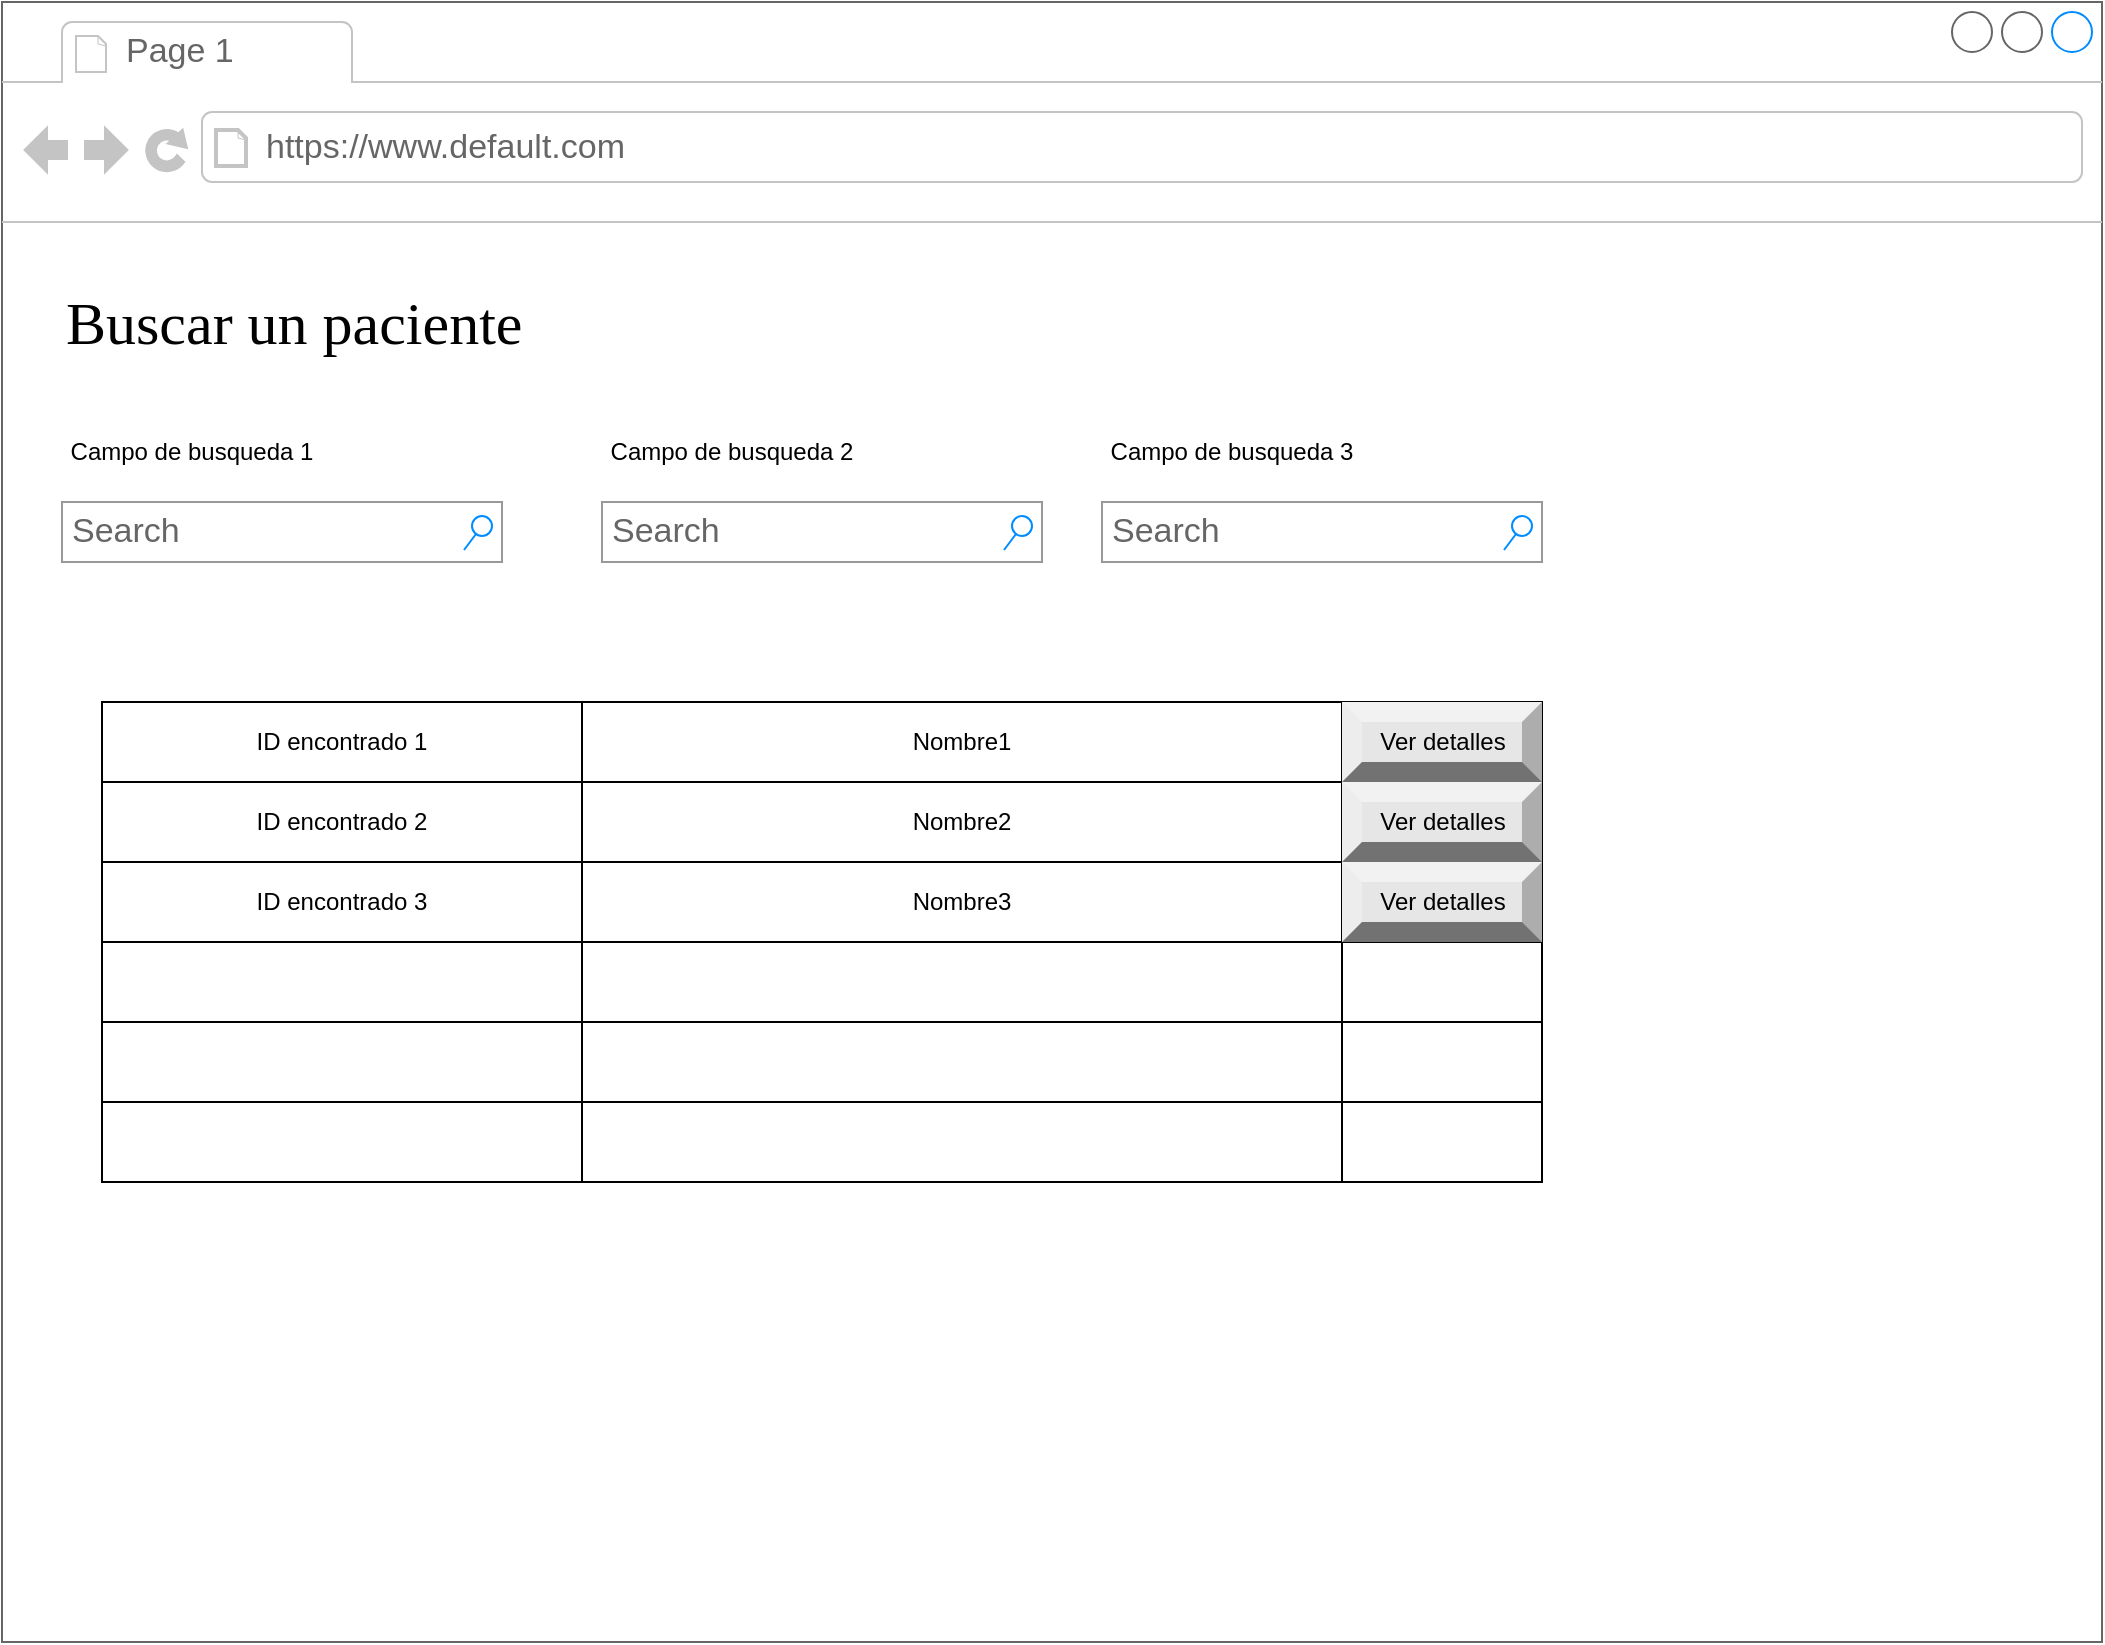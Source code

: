 <mxfile version="16.4.8" type="github">
  <diagram name="Page-1" id="2cc2dc42-3aac-f2a9-1cec-7a8b7cbee084">
    <mxGraphModel dx="770" dy="532" grid="1" gridSize="10" guides="1" tooltips="1" connect="1" arrows="1" fold="1" page="1" pageScale="1" pageWidth="1100" pageHeight="850" background="none" math="0" shadow="0">
      <root>
        <mxCell id="0" />
        <mxCell id="1" parent="0" />
        <mxCell id="7026571954dc6520-1" value="" style="strokeWidth=1;shadow=0;dashed=0;align=center;html=1;shape=mxgraph.mockup.containers.browserWindow;rSize=0;strokeColor=#666666;mainText=,;recursiveResize=0;rounded=0;labelBackgroundColor=none;fontFamily=Verdana;fontSize=12" parent="1" vertex="1">
          <mxGeometry x="30" y="20" width="1050" height="820" as="geometry" />
        </mxCell>
        <mxCell id="7026571954dc6520-2" value="Page 1" style="strokeWidth=1;shadow=0;dashed=0;align=center;html=1;shape=mxgraph.mockup.containers.anchor;fontSize=17;fontColor=#666666;align=left;" parent="7026571954dc6520-1" vertex="1">
          <mxGeometry x="60" y="12" width="110" height="26" as="geometry" />
        </mxCell>
        <mxCell id="7026571954dc6520-3" value="https://www.default.com" style="strokeWidth=1;shadow=0;dashed=0;align=center;html=1;shape=mxgraph.mockup.containers.anchor;rSize=0;fontSize=17;fontColor=#666666;align=left;" parent="7026571954dc6520-1" vertex="1">
          <mxGeometry x="130" y="60" width="250" height="26" as="geometry" />
        </mxCell>
        <mxCell id="7026571954dc6520-4" value="Buscar un paciente" style="text;html=1;points=[];align=left;verticalAlign=top;spacingTop=-4;fontSize=30;fontFamily=Verdana" parent="7026571954dc6520-1" vertex="1">
          <mxGeometry x="30" y="140" width="340" height="50" as="geometry" />
        </mxCell>
        <mxCell id="7026571954dc6520-14" value="Search" style="strokeWidth=1;shadow=0;dashed=0;align=center;html=1;shape=mxgraph.mockup.forms.searchBox;strokeColor=#999999;mainText=;strokeColor2=#008cff;fontColor=#666666;fontSize=17;align=left;spacingLeft=3;rounded=0;labelBackgroundColor=none;" parent="7026571954dc6520-1" vertex="1">
          <mxGeometry x="30" y="250" width="220" height="30" as="geometry" />
        </mxCell>
        <mxCell id="_XVdHEFcjXlAQeL5aByz-1" value="Campo de busqueda 1" style="text;html=1;strokeColor=none;fillColor=none;align=center;verticalAlign=middle;whiteSpace=wrap;rounded=0;" vertex="1" parent="7026571954dc6520-1">
          <mxGeometry x="30" y="210" width="130" height="30" as="geometry" />
        </mxCell>
        <mxCell id="_XVdHEFcjXlAQeL5aByz-2" value="Search" style="strokeWidth=1;shadow=0;dashed=0;align=center;html=1;shape=mxgraph.mockup.forms.searchBox;strokeColor=#999999;mainText=;strokeColor2=#008cff;fontColor=#666666;fontSize=17;align=left;spacingLeft=3;rounded=0;labelBackgroundColor=none;" vertex="1" parent="7026571954dc6520-1">
          <mxGeometry x="300" y="250" width="220" height="30" as="geometry" />
        </mxCell>
        <mxCell id="_XVdHEFcjXlAQeL5aByz-4" value="Campo de busqueda 3" style="text;html=1;strokeColor=none;fillColor=none;align=center;verticalAlign=middle;whiteSpace=wrap;rounded=0;" vertex="1" parent="7026571954dc6520-1">
          <mxGeometry x="550" y="210" width="130" height="30" as="geometry" />
        </mxCell>
        <mxCell id="_XVdHEFcjXlAQeL5aByz-5" value="Search" style="strokeWidth=1;shadow=0;dashed=0;align=center;html=1;shape=mxgraph.mockup.forms.searchBox;strokeColor=#999999;mainText=;strokeColor2=#008cff;fontColor=#666666;fontSize=17;align=left;spacingLeft=3;rounded=0;labelBackgroundColor=none;" vertex="1" parent="7026571954dc6520-1">
          <mxGeometry x="550" y="250" width="220" height="30" as="geometry" />
        </mxCell>
        <mxCell id="_XVdHEFcjXlAQeL5aByz-6" value="" style="shape=table;html=1;whiteSpace=wrap;startSize=0;container=1;collapsible=0;childLayout=tableLayout;" vertex="1" parent="7026571954dc6520-1">
          <mxGeometry x="50" y="350" width="720" height="240" as="geometry" />
        </mxCell>
        <mxCell id="_XVdHEFcjXlAQeL5aByz-7" value="" style="shape=tableRow;horizontal=0;startSize=0;swimlaneHead=0;swimlaneBody=0;top=0;left=0;bottom=0;right=0;collapsible=0;dropTarget=0;fillColor=none;points=[[0,0.5],[1,0.5]];portConstraint=eastwest;" vertex="1" parent="_XVdHEFcjXlAQeL5aByz-6">
          <mxGeometry width="720" height="40" as="geometry" />
        </mxCell>
        <mxCell id="_XVdHEFcjXlAQeL5aByz-8" value="ID encontrado 1" style="shape=partialRectangle;html=1;whiteSpace=wrap;connectable=0;fillColor=none;top=0;left=0;bottom=0;right=0;overflow=hidden;" vertex="1" parent="_XVdHEFcjXlAQeL5aByz-7">
          <mxGeometry width="240" height="40" as="geometry">
            <mxRectangle width="240" height="40" as="alternateBounds" />
          </mxGeometry>
        </mxCell>
        <mxCell id="_XVdHEFcjXlAQeL5aByz-9" value="Nombre1" style="shape=partialRectangle;html=1;whiteSpace=wrap;connectable=0;fillColor=none;top=0;left=0;bottom=0;right=0;overflow=hidden;" vertex="1" parent="_XVdHEFcjXlAQeL5aByz-7">
          <mxGeometry x="240" width="380" height="40" as="geometry">
            <mxRectangle width="380" height="40" as="alternateBounds" />
          </mxGeometry>
        </mxCell>
        <mxCell id="_XVdHEFcjXlAQeL5aByz-10" value="" style="shape=partialRectangle;html=1;whiteSpace=wrap;connectable=0;fillColor=none;top=0;left=0;bottom=0;right=0;overflow=hidden;" vertex="1" parent="_XVdHEFcjXlAQeL5aByz-7">
          <mxGeometry x="620" width="100" height="40" as="geometry">
            <mxRectangle width="100" height="40" as="alternateBounds" />
          </mxGeometry>
        </mxCell>
        <mxCell id="_XVdHEFcjXlAQeL5aByz-11" value="" style="shape=tableRow;horizontal=0;startSize=0;swimlaneHead=0;swimlaneBody=0;top=0;left=0;bottom=0;right=0;collapsible=0;dropTarget=0;fillColor=none;points=[[0,0.5],[1,0.5]];portConstraint=eastwest;" vertex="1" parent="_XVdHEFcjXlAQeL5aByz-6">
          <mxGeometry y="40" width="720" height="40" as="geometry" />
        </mxCell>
        <mxCell id="_XVdHEFcjXlAQeL5aByz-12" value="ID encontrado 2" style="shape=partialRectangle;html=1;whiteSpace=wrap;connectable=0;fillColor=none;top=0;left=0;bottom=0;right=0;overflow=hidden;" vertex="1" parent="_XVdHEFcjXlAQeL5aByz-11">
          <mxGeometry width="240" height="40" as="geometry">
            <mxRectangle width="240" height="40" as="alternateBounds" />
          </mxGeometry>
        </mxCell>
        <mxCell id="_XVdHEFcjXlAQeL5aByz-13" value="Nombre2" style="shape=partialRectangle;html=1;whiteSpace=wrap;connectable=0;fillColor=none;top=0;left=0;bottom=0;right=0;overflow=hidden;" vertex="1" parent="_XVdHEFcjXlAQeL5aByz-11">
          <mxGeometry x="240" width="380" height="40" as="geometry">
            <mxRectangle width="380" height="40" as="alternateBounds" />
          </mxGeometry>
        </mxCell>
        <mxCell id="_XVdHEFcjXlAQeL5aByz-14" value="" style="shape=partialRectangle;html=1;whiteSpace=wrap;connectable=0;fillColor=none;top=0;left=0;bottom=0;right=0;overflow=hidden;" vertex="1" parent="_XVdHEFcjXlAQeL5aByz-11">
          <mxGeometry x="620" width="100" height="40" as="geometry">
            <mxRectangle width="100" height="40" as="alternateBounds" />
          </mxGeometry>
        </mxCell>
        <mxCell id="_XVdHEFcjXlAQeL5aByz-27" style="shape=tableRow;horizontal=0;startSize=0;swimlaneHead=0;swimlaneBody=0;top=0;left=0;bottom=0;right=0;collapsible=0;dropTarget=0;fillColor=none;points=[[0,0.5],[1,0.5]];portConstraint=eastwest;" vertex="1" parent="_XVdHEFcjXlAQeL5aByz-6">
          <mxGeometry y="80" width="720" height="40" as="geometry" />
        </mxCell>
        <mxCell id="_XVdHEFcjXlAQeL5aByz-28" value="&lt;span&gt;ID encontrado 3&lt;/span&gt;" style="shape=partialRectangle;html=1;whiteSpace=wrap;connectable=0;fillColor=none;top=0;left=0;bottom=0;right=0;overflow=hidden;" vertex="1" parent="_XVdHEFcjXlAQeL5aByz-27">
          <mxGeometry width="240" height="40" as="geometry">
            <mxRectangle width="240" height="40" as="alternateBounds" />
          </mxGeometry>
        </mxCell>
        <mxCell id="_XVdHEFcjXlAQeL5aByz-29" value="Nombre3" style="shape=partialRectangle;html=1;whiteSpace=wrap;connectable=0;fillColor=none;top=0;left=0;bottom=0;right=0;overflow=hidden;" vertex="1" parent="_XVdHEFcjXlAQeL5aByz-27">
          <mxGeometry x="240" width="380" height="40" as="geometry">
            <mxRectangle width="380" height="40" as="alternateBounds" />
          </mxGeometry>
        </mxCell>
        <mxCell id="_XVdHEFcjXlAQeL5aByz-30" style="shape=partialRectangle;html=1;whiteSpace=wrap;connectable=0;fillColor=none;top=0;left=0;bottom=0;right=0;overflow=hidden;" vertex="1" parent="_XVdHEFcjXlAQeL5aByz-27">
          <mxGeometry x="620" width="100" height="40" as="geometry">
            <mxRectangle width="100" height="40" as="alternateBounds" />
          </mxGeometry>
        </mxCell>
        <mxCell id="_XVdHEFcjXlAQeL5aByz-23" style="shape=tableRow;horizontal=0;startSize=0;swimlaneHead=0;swimlaneBody=0;top=0;left=0;bottom=0;right=0;collapsible=0;dropTarget=0;fillColor=none;points=[[0,0.5],[1,0.5]];portConstraint=eastwest;" vertex="1" parent="_XVdHEFcjXlAQeL5aByz-6">
          <mxGeometry y="120" width="720" height="40" as="geometry" />
        </mxCell>
        <mxCell id="_XVdHEFcjXlAQeL5aByz-24" style="shape=partialRectangle;html=1;whiteSpace=wrap;connectable=0;fillColor=none;top=0;left=0;bottom=0;right=0;overflow=hidden;" vertex="1" parent="_XVdHEFcjXlAQeL5aByz-23">
          <mxGeometry width="240" height="40" as="geometry">
            <mxRectangle width="240" height="40" as="alternateBounds" />
          </mxGeometry>
        </mxCell>
        <mxCell id="_XVdHEFcjXlAQeL5aByz-25" style="shape=partialRectangle;html=1;whiteSpace=wrap;connectable=0;fillColor=none;top=0;left=0;bottom=0;right=0;overflow=hidden;" vertex="1" parent="_XVdHEFcjXlAQeL5aByz-23">
          <mxGeometry x="240" width="380" height="40" as="geometry">
            <mxRectangle width="380" height="40" as="alternateBounds" />
          </mxGeometry>
        </mxCell>
        <mxCell id="_XVdHEFcjXlAQeL5aByz-26" style="shape=partialRectangle;html=1;whiteSpace=wrap;connectable=0;fillColor=none;top=0;left=0;bottom=0;right=0;overflow=hidden;" vertex="1" parent="_XVdHEFcjXlAQeL5aByz-23">
          <mxGeometry x="620" width="100" height="40" as="geometry">
            <mxRectangle width="100" height="40" as="alternateBounds" />
          </mxGeometry>
        </mxCell>
        <mxCell id="_XVdHEFcjXlAQeL5aByz-19" style="shape=tableRow;horizontal=0;startSize=0;swimlaneHead=0;swimlaneBody=0;top=0;left=0;bottom=0;right=0;collapsible=0;dropTarget=0;fillColor=none;points=[[0,0.5],[1,0.5]];portConstraint=eastwest;" vertex="1" parent="_XVdHEFcjXlAQeL5aByz-6">
          <mxGeometry y="160" width="720" height="40" as="geometry" />
        </mxCell>
        <mxCell id="_XVdHEFcjXlAQeL5aByz-20" style="shape=partialRectangle;html=1;whiteSpace=wrap;connectable=0;fillColor=none;top=0;left=0;bottom=0;right=0;overflow=hidden;" vertex="1" parent="_XVdHEFcjXlAQeL5aByz-19">
          <mxGeometry width="240" height="40" as="geometry">
            <mxRectangle width="240" height="40" as="alternateBounds" />
          </mxGeometry>
        </mxCell>
        <mxCell id="_XVdHEFcjXlAQeL5aByz-21" style="shape=partialRectangle;html=1;whiteSpace=wrap;connectable=0;fillColor=none;top=0;left=0;bottom=0;right=0;overflow=hidden;" vertex="1" parent="_XVdHEFcjXlAQeL5aByz-19">
          <mxGeometry x="240" width="380" height="40" as="geometry">
            <mxRectangle width="380" height="40" as="alternateBounds" />
          </mxGeometry>
        </mxCell>
        <mxCell id="_XVdHEFcjXlAQeL5aByz-22" style="shape=partialRectangle;html=1;whiteSpace=wrap;connectable=0;fillColor=none;top=0;left=0;bottom=0;right=0;overflow=hidden;" vertex="1" parent="_XVdHEFcjXlAQeL5aByz-19">
          <mxGeometry x="620" width="100" height="40" as="geometry">
            <mxRectangle width="100" height="40" as="alternateBounds" />
          </mxGeometry>
        </mxCell>
        <mxCell id="_XVdHEFcjXlAQeL5aByz-15" value="" style="shape=tableRow;horizontal=0;startSize=0;swimlaneHead=0;swimlaneBody=0;top=0;left=0;bottom=0;right=0;collapsible=0;dropTarget=0;fillColor=none;points=[[0,0.5],[1,0.5]];portConstraint=eastwest;" vertex="1" parent="_XVdHEFcjXlAQeL5aByz-6">
          <mxGeometry y="200" width="720" height="40" as="geometry" />
        </mxCell>
        <mxCell id="_XVdHEFcjXlAQeL5aByz-16" value="" style="shape=partialRectangle;html=1;whiteSpace=wrap;connectable=0;fillColor=none;top=0;left=0;bottom=0;right=0;overflow=hidden;" vertex="1" parent="_XVdHEFcjXlAQeL5aByz-15">
          <mxGeometry width="240" height="40" as="geometry">
            <mxRectangle width="240" height="40" as="alternateBounds" />
          </mxGeometry>
        </mxCell>
        <mxCell id="_XVdHEFcjXlAQeL5aByz-17" value="" style="shape=partialRectangle;html=1;whiteSpace=wrap;connectable=0;fillColor=none;top=0;left=0;bottom=0;right=0;overflow=hidden;" vertex="1" parent="_XVdHEFcjXlAQeL5aByz-15">
          <mxGeometry x="240" width="380" height="40" as="geometry">
            <mxRectangle width="380" height="40" as="alternateBounds" />
          </mxGeometry>
        </mxCell>
        <mxCell id="_XVdHEFcjXlAQeL5aByz-18" value="" style="shape=partialRectangle;html=1;whiteSpace=wrap;connectable=0;fillColor=none;top=0;left=0;bottom=0;right=0;overflow=hidden;pointerEvents=1;" vertex="1" parent="_XVdHEFcjXlAQeL5aByz-15">
          <mxGeometry x="620" width="100" height="40" as="geometry">
            <mxRectangle width="100" height="40" as="alternateBounds" />
          </mxGeometry>
        </mxCell>
        <mxCell id="_XVdHEFcjXlAQeL5aByz-31" value="Ver detalles" style="labelPosition=center;verticalLabelPosition=middle;align=center;html=1;shape=mxgraph.basic.shaded_button;dx=10;fillColor=#E6E6E6;strokeColor=none;" vertex="1" parent="7026571954dc6520-1">
          <mxGeometry x="670" y="350" width="100" height="40" as="geometry" />
        </mxCell>
        <mxCell id="_XVdHEFcjXlAQeL5aByz-33" value="Ver detalles" style="labelPosition=center;verticalLabelPosition=middle;align=center;html=1;shape=mxgraph.basic.shaded_button;dx=10;fillColor=#E6E6E6;strokeColor=none;" vertex="1" parent="7026571954dc6520-1">
          <mxGeometry x="670" y="430" width="100" height="40" as="geometry" />
        </mxCell>
        <mxCell id="_XVdHEFcjXlAQeL5aByz-32" value="Ver detalles" style="labelPosition=center;verticalLabelPosition=middle;align=center;html=1;shape=mxgraph.basic.shaded_button;dx=10;fillColor=#E6E6E6;strokeColor=none;" vertex="1" parent="7026571954dc6520-1">
          <mxGeometry x="670" y="390" width="100" height="40" as="geometry" />
        </mxCell>
        <mxCell id="_XVdHEFcjXlAQeL5aByz-34" value="Campo de busqueda 2" style="text;html=1;strokeColor=none;fillColor=none;align=center;verticalAlign=middle;whiteSpace=wrap;rounded=0;" vertex="1" parent="7026571954dc6520-1">
          <mxGeometry x="300" y="210" width="130" height="30" as="geometry" />
        </mxCell>
      </root>
    </mxGraphModel>
  </diagram>
</mxfile>
